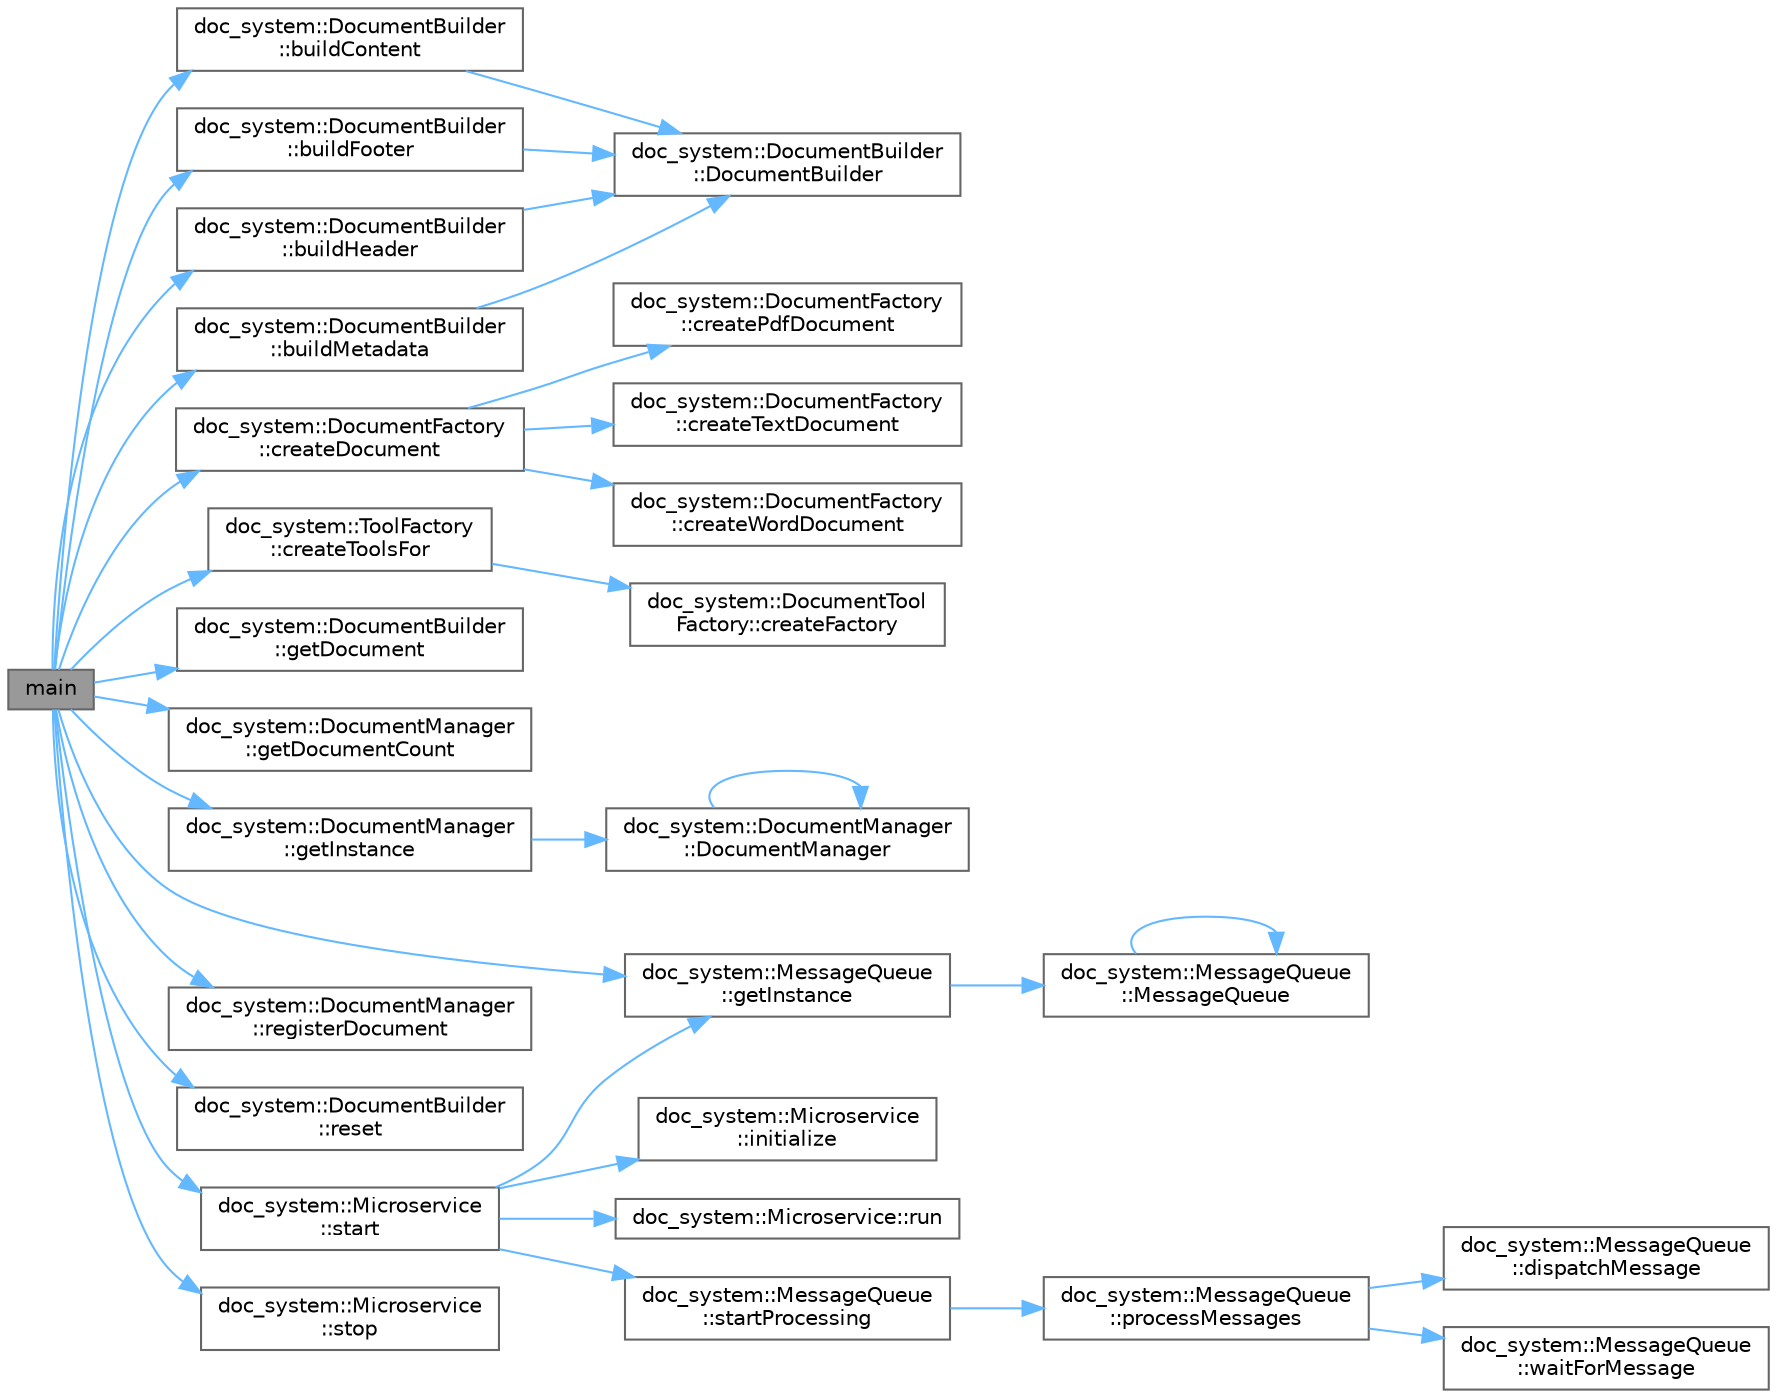 digraph "main"
{
 // INTERACTIVE_SVG=YES
 // LATEX_PDF_SIZE
  bgcolor="transparent";
  edge [fontname=Helvetica,fontsize=10,labelfontname=Helvetica,labelfontsize=10];
  node [fontname=Helvetica,fontsize=10,shape=box,height=0.2,width=0.4];
  rankdir="LR";
  Node1 [id="Node000001",label="main",height=0.2,width=0.4,color="gray40", fillcolor="grey60", style="filled", fontcolor="black",tooltip=" "];
  Node1 -> Node2 [id="edge1_Node000001_Node000002",color="steelblue1",style="solid",tooltip=" "];
  Node2 [id="Node000002",label="doc_system::DocumentBuilder\l::buildContent",height=0.2,width=0.4,color="grey40", fillcolor="white", style="filled",URL="$classdoc__system_1_1_document_builder.html#aadc1209c9255e88c4d608b16f06aca19",tooltip=" "];
  Node2 -> Node3 [id="edge2_Node000002_Node000003",color="steelblue1",style="solid",tooltip=" "];
  Node3 [id="Node000003",label="doc_system::DocumentBuilder\l::DocumentBuilder",height=0.2,width=0.4,color="grey40", fillcolor="white", style="filled",URL="$classdoc__system_1_1_document_builder.html#a49c58480fa4e90c99742ee23aab37e67",tooltip=" "];
  Node1 -> Node4 [id="edge3_Node000001_Node000004",color="steelblue1",style="solid",tooltip=" "];
  Node4 [id="Node000004",label="doc_system::DocumentBuilder\l::buildFooter",height=0.2,width=0.4,color="grey40", fillcolor="white", style="filled",URL="$classdoc__system_1_1_document_builder.html#a9e59cece84248048e8c77e11b880c280",tooltip=" "];
  Node4 -> Node3 [id="edge4_Node000004_Node000003",color="steelblue1",style="solid",tooltip=" "];
  Node1 -> Node5 [id="edge5_Node000001_Node000005",color="steelblue1",style="solid",tooltip=" "];
  Node5 [id="Node000005",label="doc_system::DocumentBuilder\l::buildHeader",height=0.2,width=0.4,color="grey40", fillcolor="white", style="filled",URL="$classdoc__system_1_1_document_builder.html#a7b606d59a7a97974b1a06d25971f1443",tooltip=" "];
  Node5 -> Node3 [id="edge6_Node000005_Node000003",color="steelblue1",style="solid",tooltip=" "];
  Node1 -> Node6 [id="edge7_Node000001_Node000006",color="steelblue1",style="solid",tooltip=" "];
  Node6 [id="Node000006",label="doc_system::DocumentBuilder\l::buildMetadata",height=0.2,width=0.4,color="grey40", fillcolor="white", style="filled",URL="$classdoc__system_1_1_document_builder.html#a408bf023f001c3eda2b570548070c9ef",tooltip=" "];
  Node6 -> Node3 [id="edge8_Node000006_Node000003",color="steelblue1",style="solid",tooltip=" "];
  Node1 -> Node7 [id="edge9_Node000001_Node000007",color="steelblue1",style="solid",tooltip=" "];
  Node7 [id="Node000007",label="doc_system::DocumentFactory\l::createDocument",height=0.2,width=0.4,color="grey40", fillcolor="white", style="filled",URL="$classdoc__system_1_1_document_factory.html#a60c85c3aed2b413f6220de1c25a9f195",tooltip=" "];
  Node7 -> Node8 [id="edge10_Node000007_Node000008",color="steelblue1",style="solid",tooltip=" "];
  Node8 [id="Node000008",label="doc_system::DocumentFactory\l::createPdfDocument",height=0.2,width=0.4,color="grey40", fillcolor="white", style="filled",URL="$classdoc__system_1_1_document_factory.html#a68b6952085bdd38f33b2ab9151b5c5d0",tooltip=" "];
  Node7 -> Node9 [id="edge11_Node000007_Node000009",color="steelblue1",style="solid",tooltip=" "];
  Node9 [id="Node000009",label="doc_system::DocumentFactory\l::createTextDocument",height=0.2,width=0.4,color="grey40", fillcolor="white", style="filled",URL="$classdoc__system_1_1_document_factory.html#a6b60ff3af1c7608e3c7af7a81d0f4407",tooltip=" "];
  Node7 -> Node10 [id="edge12_Node000007_Node000010",color="steelblue1",style="solid",tooltip=" "];
  Node10 [id="Node000010",label="doc_system::DocumentFactory\l::createWordDocument",height=0.2,width=0.4,color="grey40", fillcolor="white", style="filled",URL="$classdoc__system_1_1_document_factory.html#a2fe8ad709e1cd4e485733f698c8af8cc",tooltip=" "];
  Node1 -> Node11 [id="edge13_Node000001_Node000011",color="steelblue1",style="solid",tooltip=" "];
  Node11 [id="Node000011",label="doc_system::ToolFactory\l::createToolsFor",height=0.2,width=0.4,color="grey40", fillcolor="white", style="filled",URL="$classdoc__system_1_1_tool_factory.html#adc4a0339cdf91f8f689c602b09c184f5",tooltip=" "];
  Node11 -> Node12 [id="edge14_Node000011_Node000012",color="steelblue1",style="solid",tooltip=" "];
  Node12 [id="Node000012",label="doc_system::DocumentTool\lFactory::createFactory",height=0.2,width=0.4,color="grey40", fillcolor="white", style="filled",URL="$classdoc__system_1_1_document_tool_factory.html#a51272d6b1dec6eec0d21a2e7033e0f38",tooltip=" "];
  Node1 -> Node13 [id="edge15_Node000001_Node000013",color="steelblue1",style="solid",tooltip=" "];
  Node13 [id="Node000013",label="doc_system::DocumentBuilder\l::getDocument",height=0.2,width=0.4,color="grey40", fillcolor="white", style="filled",URL="$classdoc__system_1_1_document_builder.html#ac8ede98371baf66f7b896c13d9d7e2f4",tooltip=" "];
  Node1 -> Node14 [id="edge16_Node000001_Node000014",color="steelblue1",style="solid",tooltip=" "];
  Node14 [id="Node000014",label="doc_system::DocumentManager\l::getDocumentCount",height=0.2,width=0.4,color="grey40", fillcolor="white", style="filled",URL="$classdoc__system_1_1_document_manager.html#a7271ca6be84027dbd8c168ff3e9a0070",tooltip=" "];
  Node1 -> Node15 [id="edge17_Node000001_Node000015",color="steelblue1",style="solid",tooltip=" "];
  Node15 [id="Node000015",label="doc_system::DocumentManager\l::getInstance",height=0.2,width=0.4,color="grey40", fillcolor="white", style="filled",URL="$classdoc__system_1_1_document_manager.html#a5d982c5ea3fd62bf3847ee136b275105",tooltip=" "];
  Node15 -> Node16 [id="edge18_Node000015_Node000016",color="steelblue1",style="solid",tooltip=" "];
  Node16 [id="Node000016",label="doc_system::DocumentManager\l::DocumentManager",height=0.2,width=0.4,color="grey40", fillcolor="white", style="filled",URL="$classdoc__system_1_1_document_manager.html#a3ecad09cb131274d7d8cd71e3175f9df",tooltip=" "];
  Node16 -> Node16 [id="edge19_Node000016_Node000016",color="steelblue1",style="solid",tooltip=" "];
  Node1 -> Node17 [id="edge20_Node000001_Node000017",color="steelblue1",style="solid",tooltip=" "];
  Node17 [id="Node000017",label="doc_system::MessageQueue\l::getInstance",height=0.2,width=0.4,color="grey40", fillcolor="white", style="filled",URL="$classdoc__system_1_1_message_queue.html#a86be05356919af81de4d482e4fe4affe",tooltip=" "];
  Node17 -> Node18 [id="edge21_Node000017_Node000018",color="steelblue1",style="solid",tooltip=" "];
  Node18 [id="Node000018",label="doc_system::MessageQueue\l::MessageQueue",height=0.2,width=0.4,color="grey40", fillcolor="white", style="filled",URL="$classdoc__system_1_1_message_queue.html#a6a2dda5ac3796fbf7895ca72a618a501",tooltip=" "];
  Node18 -> Node18 [id="edge22_Node000018_Node000018",color="steelblue1",style="solid",tooltip=" "];
  Node1 -> Node19 [id="edge23_Node000001_Node000019",color="steelblue1",style="solid",tooltip=" "];
  Node19 [id="Node000019",label="doc_system::DocumentManager\l::registerDocument",height=0.2,width=0.4,color="grey40", fillcolor="white", style="filled",URL="$classdoc__system_1_1_document_manager.html#a73f4d4fd7d79c596bb529a6228f4b3c5",tooltip=" "];
  Node1 -> Node20 [id="edge24_Node000001_Node000020",color="steelblue1",style="solid",tooltip=" "];
  Node20 [id="Node000020",label="doc_system::DocumentBuilder\l::reset",height=0.2,width=0.4,color="grey40", fillcolor="white", style="filled",URL="$classdoc__system_1_1_document_builder.html#a006a06c92b17802deb4e4f4282a7df5b",tooltip=" "];
  Node1 -> Node21 [id="edge25_Node000001_Node000021",color="steelblue1",style="solid",tooltip=" "];
  Node21 [id="Node000021",label="doc_system::Microservice\l::start",height=0.2,width=0.4,color="grey40", fillcolor="white", style="filled",URL="$classdoc__system_1_1_microservice.html#a1ce1a04563ab2b7453b66a033cc483de",tooltip=" "];
  Node21 -> Node17 [id="edge26_Node000021_Node000017",color="steelblue1",style="solid",tooltip=" "];
  Node21 -> Node22 [id="edge27_Node000021_Node000022",color="steelblue1",style="solid",tooltip=" "];
  Node22 [id="Node000022",label="doc_system::Microservice\l::initialize",height=0.2,width=0.4,color="grey40", fillcolor="white", style="filled",URL="$classdoc__system_1_1_microservice.html#ac0b3f4a6f21bc3085028c168e6c4424c",tooltip=" "];
  Node21 -> Node23 [id="edge28_Node000021_Node000023",color="steelblue1",style="solid",tooltip=" "];
  Node23 [id="Node000023",label="doc_system::Microservice::run",height=0.2,width=0.4,color="grey40", fillcolor="white", style="filled",URL="$classdoc__system_1_1_microservice.html#a9267eec3943bcd17fd59fde4409934fb",tooltip=" "];
  Node21 -> Node24 [id="edge29_Node000021_Node000024",color="steelblue1",style="solid",tooltip=" "];
  Node24 [id="Node000024",label="doc_system::MessageQueue\l::startProcessing",height=0.2,width=0.4,color="grey40", fillcolor="white", style="filled",URL="$classdoc__system_1_1_message_queue.html#aec52ca9a3d25e908d63bfa772a58442d",tooltip=" "];
  Node24 -> Node25 [id="edge30_Node000024_Node000025",color="steelblue1",style="solid",tooltip=" "];
  Node25 [id="Node000025",label="doc_system::MessageQueue\l::processMessages",height=0.2,width=0.4,color="grey40", fillcolor="white", style="filled",URL="$classdoc__system_1_1_message_queue.html#af190a9a8d5f1db84ff35643dc5b57611",tooltip=" "];
  Node25 -> Node26 [id="edge31_Node000025_Node000026",color="steelblue1",style="solid",tooltip=" "];
  Node26 [id="Node000026",label="doc_system::MessageQueue\l::dispatchMessage",height=0.2,width=0.4,color="grey40", fillcolor="white", style="filled",URL="$classdoc__system_1_1_message_queue.html#a25fe7d14a144f18eca6ea612b3e90205",tooltip=" "];
  Node25 -> Node27 [id="edge32_Node000025_Node000027",color="steelblue1",style="solid",tooltip=" "];
  Node27 [id="Node000027",label="doc_system::MessageQueue\l::waitForMessage",height=0.2,width=0.4,color="grey40", fillcolor="white", style="filled",URL="$classdoc__system_1_1_message_queue.html#ac6df3cccd2f9befa8ff2f43d54283bb8",tooltip=" "];
  Node1 -> Node28 [id="edge33_Node000001_Node000028",color="steelblue1",style="solid",tooltip=" "];
  Node28 [id="Node000028",label="doc_system::Microservice\l::stop",height=0.2,width=0.4,color="grey40", fillcolor="white", style="filled",URL="$classdoc__system_1_1_microservice.html#a9c6d74f65699253bdc7e8ac19de2e578",tooltip=" "];
}
